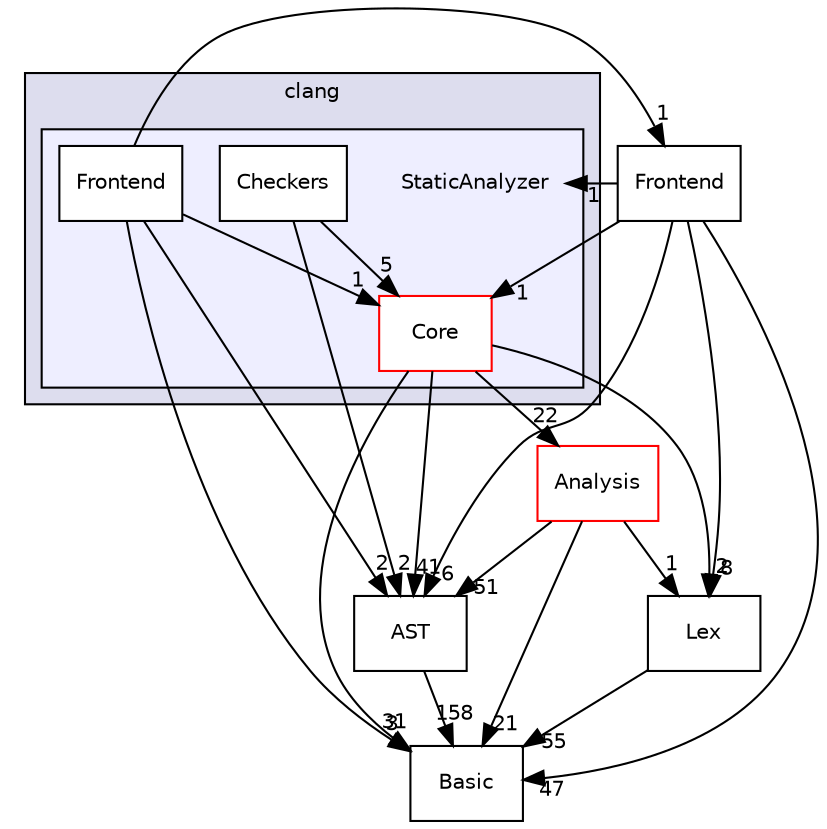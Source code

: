 digraph "include/clang/StaticAnalyzer" {
  bgcolor=transparent;
  compound=true
  node [ fontsize="10", fontname="Helvetica"];
  edge [ labelfontsize="10", labelfontname="Helvetica"];
  subgraph clusterdir_7c3366c0dfc05dfe1380b9a1e2bf7190 {
    graph [ bgcolor="#ddddee", pencolor="black", label="clang" fontname="Helvetica", fontsize="10", URL="dir_7c3366c0dfc05dfe1380b9a1e2bf7190.html"]
  subgraph clusterdir_e5ceb20f2d002bb0a19d19a00a4f0171 {
    graph [ bgcolor="#eeeeff", pencolor="black", label="" URL="dir_e5ceb20f2d002bb0a19d19a00a4f0171.html"];
    dir_e5ceb20f2d002bb0a19d19a00a4f0171 [shape=plaintext label="StaticAnalyzer"];
    dir_7e071b4b59dbba22cd8b8f320c65a98a [shape=box label="Checkers" color="black" fillcolor="white" style="filled" URL="dir_7e071b4b59dbba22cd8b8f320c65a98a.html"];
    dir_adae70df7cbf294349926297fc786666 [shape=box label="Core" color="red" fillcolor="white" style="filled" URL="dir_adae70df7cbf294349926297fc786666.html"];
    dir_f43f5db3384e1f4eca88fd8c3145ab50 [shape=box label="Frontend" color="black" fillcolor="white" style="filled" URL="dir_f43f5db3384e1f4eca88fd8c3145ab50.html"];
  }
  }
  dir_6024dad6eb738b6c5ec170cdb0ebf79d [shape=box label="Analysis" color="red" URL="dir_6024dad6eb738b6c5ec170cdb0ebf79d.html"];
  dir_b7f1fb8e22c16abc1bb9b644ee717a58 [shape=box label="AST" URL="dir_b7f1fb8e22c16abc1bb9b644ee717a58.html"];
  dir_a004adf44f176e430fc6c2b869b0fb57 [shape=box label="Basic" URL="dir_a004adf44f176e430fc6c2b869b0fb57.html"];
  dir_16802a82ee139c8ddd8808f7b0d7fd41 [shape=box label="Frontend" URL="dir_16802a82ee139c8ddd8808f7b0d7fd41.html"];
  dir_75e2a3c204180452df3eef4502f5497d [shape=box label="Lex" URL="dir_75e2a3c204180452df3eef4502f5497d.html"];
  dir_6024dad6eb738b6c5ec170cdb0ebf79d->dir_b7f1fb8e22c16abc1bb9b644ee717a58 [headlabel="51", labeldistance=1.5 headhref="dir_000004_000013.html"];
  dir_6024dad6eb738b6c5ec170cdb0ebf79d->dir_a004adf44f176e430fc6c2b869b0fb57 [headlabel="21", labeldistance=1.5 headhref="dir_000004_000014.html"];
  dir_6024dad6eb738b6c5ec170cdb0ebf79d->dir_75e2a3c204180452df3eef4502f5497d [headlabel="1", labeldistance=1.5 headhref="dir_000004_000090.html"];
  dir_b7f1fb8e22c16abc1bb9b644ee717a58->dir_a004adf44f176e430fc6c2b869b0fb57 [headlabel="158", labeldistance=1.5 headhref="dir_000013_000014.html"];
  dir_f43f5db3384e1f4eca88fd8c3145ab50->dir_b7f1fb8e22c16abc1bb9b644ee717a58 [headlabel="2", labeldistance=1.5 headhref="dir_000083_000013.html"];
  dir_f43f5db3384e1f4eca88fd8c3145ab50->dir_a004adf44f176e430fc6c2b869b0fb57 [headlabel="3", labeldistance=1.5 headhref="dir_000083_000014.html"];
  dir_f43f5db3384e1f4eca88fd8c3145ab50->dir_16802a82ee139c8ddd8808f7b0d7fd41 [headlabel="1", labeldistance=1.5 headhref="dir_000083_000082.html"];
  dir_f43f5db3384e1f4eca88fd8c3145ab50->dir_adae70df7cbf294349926297fc786666 [headlabel="1", labeldistance=1.5 headhref="dir_000083_000093.html"];
  dir_7e071b4b59dbba22cd8b8f320c65a98a->dir_b7f1fb8e22c16abc1bb9b644ee717a58 [headlabel="2", labeldistance=1.5 headhref="dir_000019_000013.html"];
  dir_7e071b4b59dbba22cd8b8f320c65a98a->dir_adae70df7cbf294349926297fc786666 [headlabel="5", labeldistance=1.5 headhref="dir_000019_000093.html"];
  dir_16802a82ee139c8ddd8808f7b0d7fd41->dir_b7f1fb8e22c16abc1bb9b644ee717a58 [headlabel="6", labeldistance=1.5 headhref="dir_000082_000013.html"];
  dir_16802a82ee139c8ddd8808f7b0d7fd41->dir_a004adf44f176e430fc6c2b869b0fb57 [headlabel="47", labeldistance=1.5 headhref="dir_000082_000014.html"];
  dir_16802a82ee139c8ddd8808f7b0d7fd41->dir_e5ceb20f2d002bb0a19d19a00a4f0171 [headlabel="1", labeldistance=1.5 headhref="dir_000082_000018.html"];
  dir_16802a82ee139c8ddd8808f7b0d7fd41->dir_adae70df7cbf294349926297fc786666 [headlabel="1", labeldistance=1.5 headhref="dir_000082_000093.html"];
  dir_16802a82ee139c8ddd8808f7b0d7fd41->dir_75e2a3c204180452df3eef4502f5497d [headlabel="8", labeldistance=1.5 headhref="dir_000082_000090.html"];
  dir_adae70df7cbf294349926297fc786666->dir_6024dad6eb738b6c5ec170cdb0ebf79d [headlabel="22", labeldistance=1.5 headhref="dir_000093_000004.html"];
  dir_adae70df7cbf294349926297fc786666->dir_b7f1fb8e22c16abc1bb9b644ee717a58 [headlabel="41", labeldistance=1.5 headhref="dir_000093_000013.html"];
  dir_adae70df7cbf294349926297fc786666->dir_a004adf44f176e430fc6c2b869b0fb57 [headlabel="31", labeldistance=1.5 headhref="dir_000093_000014.html"];
  dir_adae70df7cbf294349926297fc786666->dir_75e2a3c204180452df3eef4502f5497d [headlabel="2", labeldistance=1.5 headhref="dir_000093_000090.html"];
  dir_75e2a3c204180452df3eef4502f5497d->dir_a004adf44f176e430fc6c2b869b0fb57 [headlabel="55", labeldistance=1.5 headhref="dir_000090_000014.html"];
}

